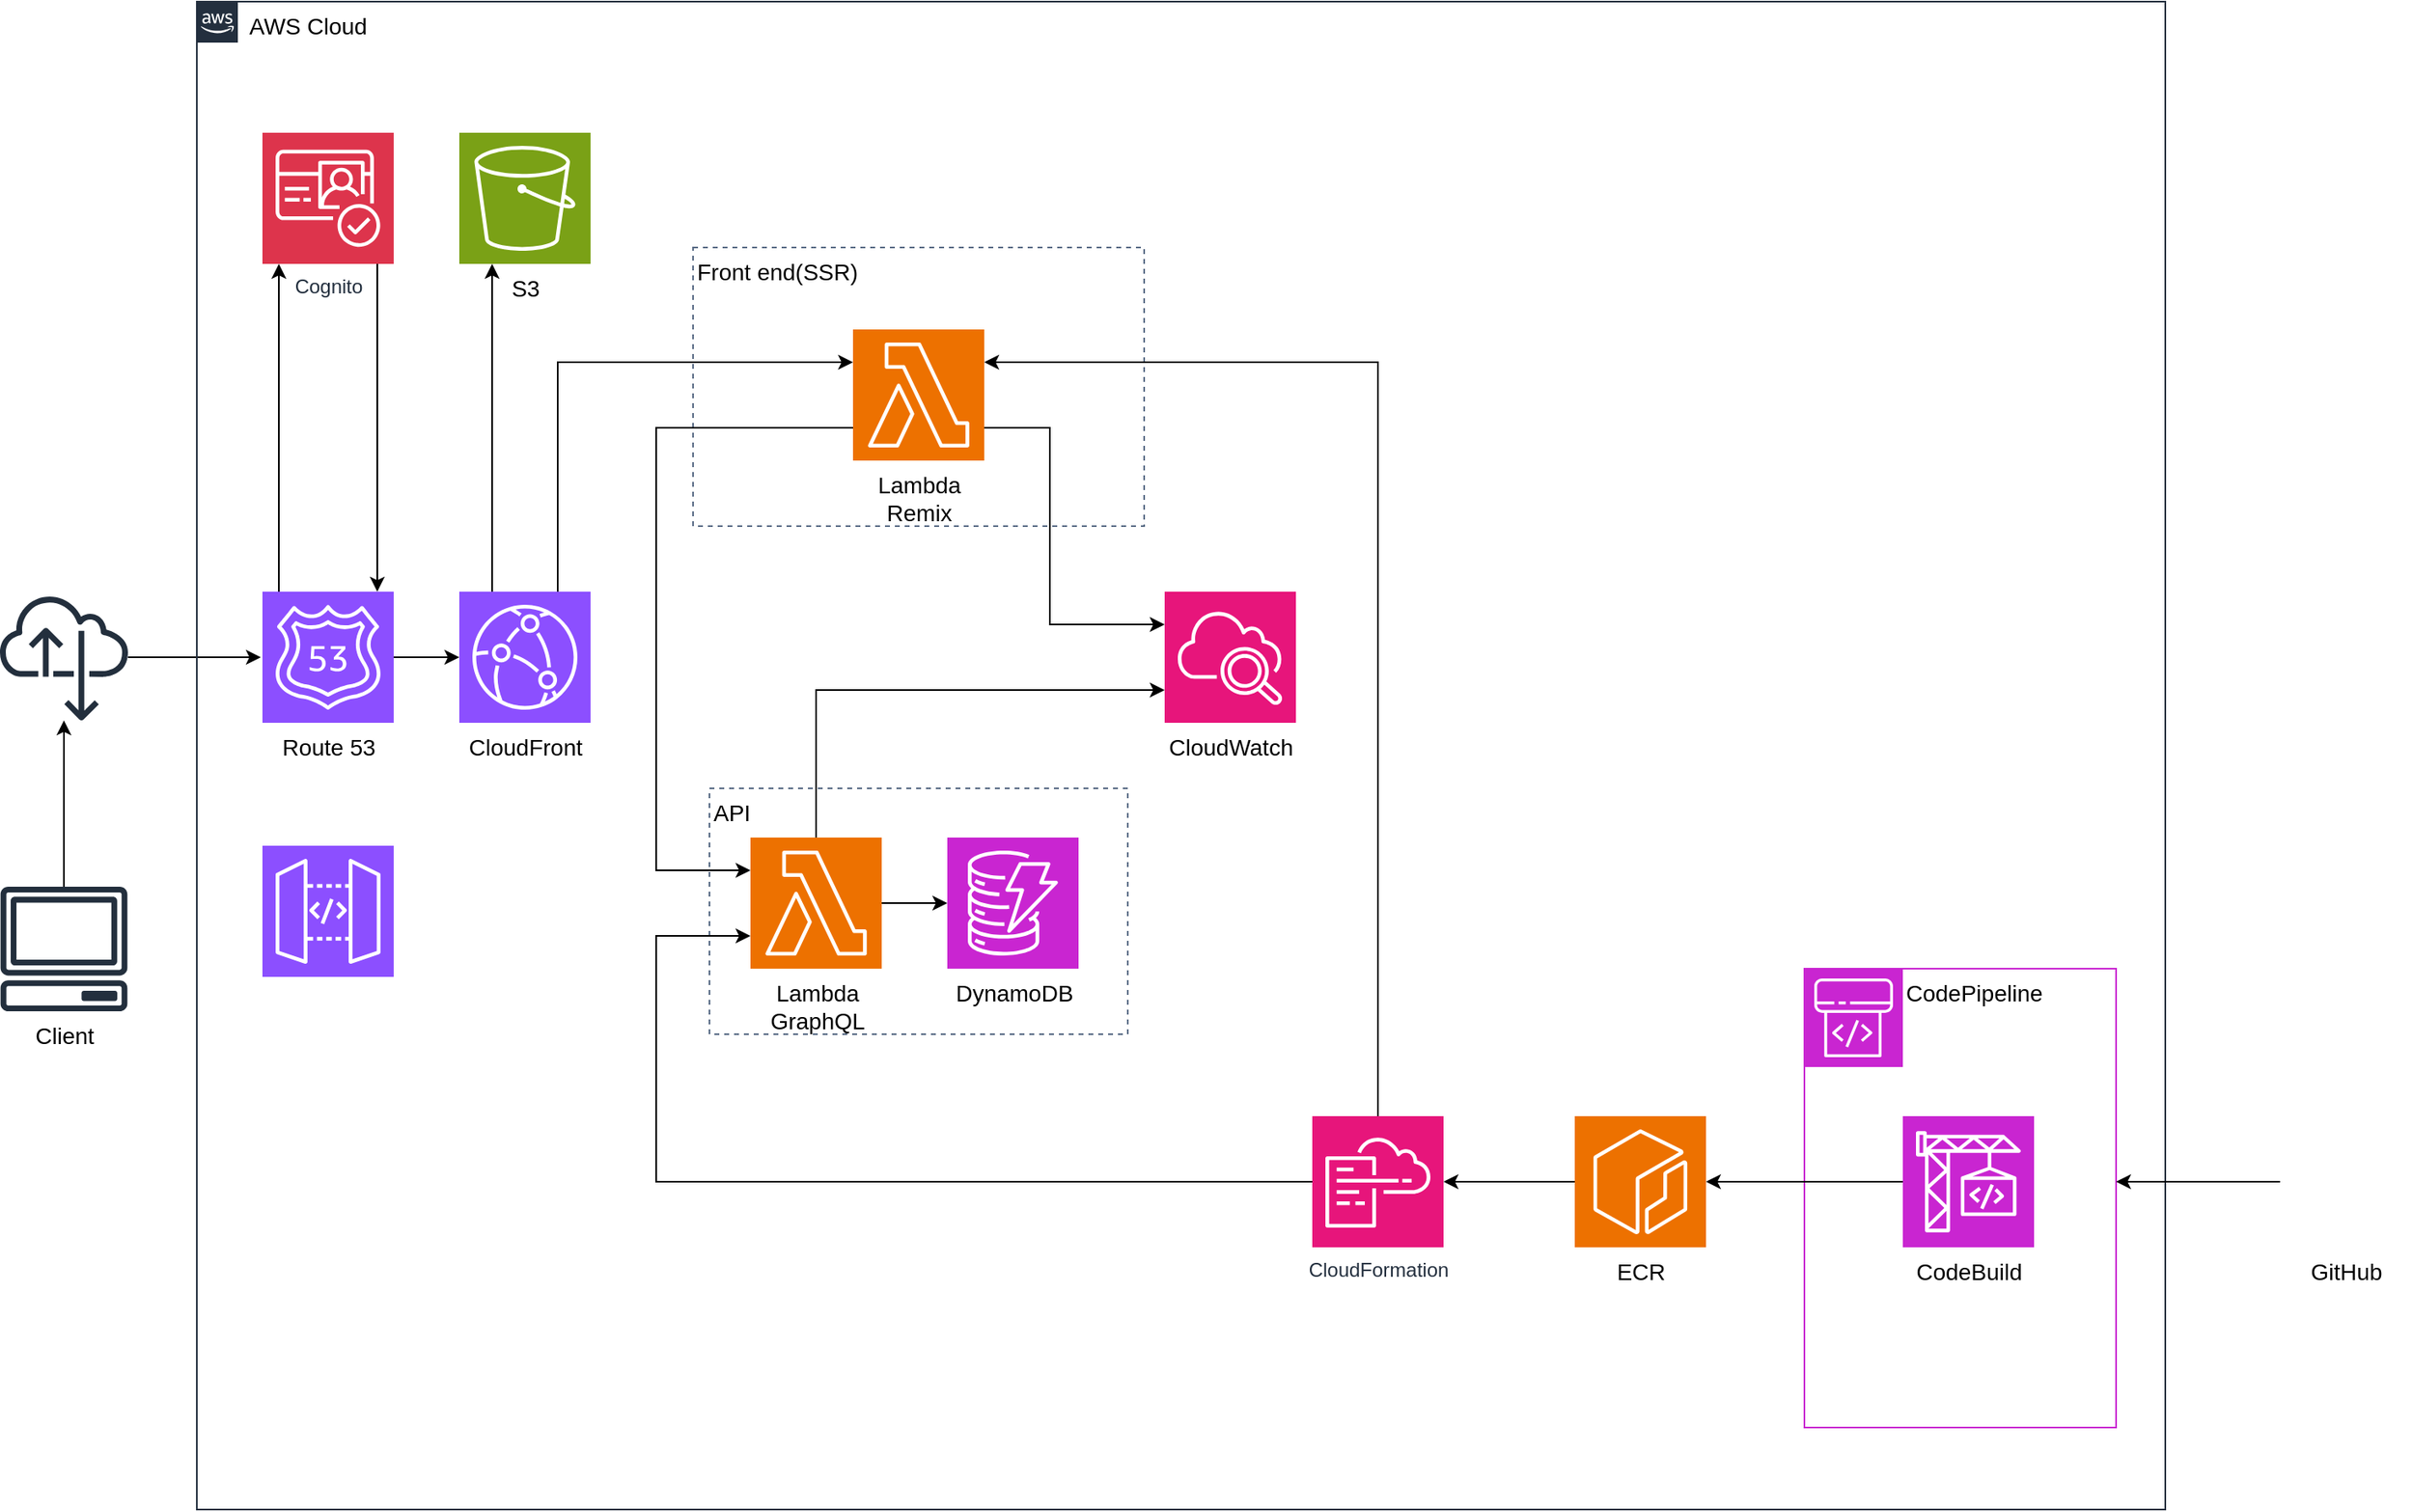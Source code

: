 <mxfile version="24.7.14">
  <diagram id="Ht1M8jgEwFfnCIfOTk4-" name="Page-1">
    <mxGraphModel dx="1934" dy="1140" grid="1" gridSize="10" guides="1" tooltips="1" connect="1" arrows="1" fold="1" page="1" pageScale="1" pageWidth="1654" pageHeight="1169" math="0" shadow="0">
      <root>
        <mxCell id="0" />
        <mxCell id="1" parent="0" />
        <mxCell id="db7kd97DLkEgXkuv01ct-26" style="edgeStyle=orthogonalEdgeStyle;rounded=0;orthogonalLoop=1;jettySize=auto;html=1;fontColor=#000000;fontSize=14;" edge="1" parent="1" source="db7kd97DLkEgXkuv01ct-1">
          <mxGeometry relative="1" as="geometry">
            <mxPoint x="239" y="600" as="targetPoint" />
          </mxGeometry>
        </mxCell>
        <mxCell id="db7kd97DLkEgXkuv01ct-1" value="" style="sketch=0;outlineConnect=0;fontColor=#000000;gradientColor=none;fillColor=#232F3D;strokeColor=none;dashed=0;verticalLabelPosition=bottom;verticalAlign=top;align=center;html=1;fontSize=14;fontStyle=0;aspect=fixed;pointerEvents=1;shape=mxgraph.aws4.internet_alt22;" vertex="1" parent="1">
          <mxGeometry x="80" y="561" width="78" height="78" as="geometry" />
        </mxCell>
        <mxCell id="db7kd97DLkEgXkuv01ct-2" value="AWS Cloud" style="points=[[0,0],[0.25,0],[0.5,0],[0.75,0],[1,0],[1,0.25],[1,0.5],[1,0.75],[1,1],[0.75,1],[0.5,1],[0.25,1],[0,1],[0,0.75],[0,0.5],[0,0.25]];outlineConnect=0;gradientColor=none;html=1;whiteSpace=wrap;fontSize=14;fontStyle=0;container=1;pointerEvents=0;collapsible=0;recursiveResize=0;shape=mxgraph.aws4.group;grIcon=mxgraph.aws4.group_aws_cloud_alt;strokeColor=#232F3E;fillColor=none;verticalAlign=top;align=left;spacingLeft=30;fontColor=#000000;dashed=0;" vertex="1" parent="1">
          <mxGeometry x="200" y="200" width="1200" height="920" as="geometry" />
        </mxCell>
        <mxCell id="db7kd97DLkEgXkuv01ct-111" value="&lt;div style=&quot;font-size: 14px;&quot;&gt;API&lt;/div&gt;" style="fillColor=none;strokeColor=#5A6C86;dashed=1;verticalAlign=top;fontStyle=0;fontColor=#000000;whiteSpace=wrap;html=1;align=left;fontSize=14;movable=1;resizable=1;rotatable=1;deletable=1;editable=1;locked=0;connectable=1;" vertex="1" parent="db7kd97DLkEgXkuv01ct-2">
          <mxGeometry x="312.5" y="480" width="255" height="150" as="geometry" />
        </mxCell>
        <mxCell id="db7kd97DLkEgXkuv01ct-110" value="Front end(SSR)" style="fillColor=none;strokeColor=#5A6C86;dashed=1;verticalAlign=top;fontStyle=0;fontColor=#000000;whiteSpace=wrap;html=1;align=left;fontSize=14;" vertex="1" parent="db7kd97DLkEgXkuv01ct-2">
          <mxGeometry x="302.5" y="150" width="275" height="170" as="geometry" />
        </mxCell>
        <mxCell id="db7kd97DLkEgXkuv01ct-38" value="CloudWatch" style="sketch=0;points=[[0,0,0],[0.25,0,0],[0.5,0,0],[0.75,0,0],[1,0,0],[0,1,0],[0.25,1,0],[0.5,1,0],[0.75,1,0],[1,1,0],[0,0.25,0],[0,0.5,0],[0,0.75,0],[1,0.25,0],[1,0.5,0],[1,0.75,0]];points=[[0,0,0],[0.25,0,0],[0.5,0,0],[0.75,0,0],[1,0,0],[0,1,0],[0.25,1,0],[0.5,1,0],[0.75,1,0],[1,1,0],[0,0.25,0],[0,0.5,0],[0,0.75,0],[1,0.25,0],[1,0.5,0],[1,0.75,0]];outlineConnect=0;fontColor=#000000;fillColor=#E7157B;strokeColor=#ffffff;dashed=0;verticalLabelPosition=bottom;verticalAlign=top;align=center;html=1;fontSize=14;fontStyle=0;aspect=fixed;shape=mxgraph.aws4.resourceIcon;resIcon=mxgraph.aws4.cloudwatch_2;" vertex="1" parent="db7kd97DLkEgXkuv01ct-2">
          <mxGeometry x="590" y="360" width="80" height="80" as="geometry" />
        </mxCell>
        <mxCell id="db7kd97DLkEgXkuv01ct-48" value="" style="points=[[0,0],[0.25,0],[0.5,0],[0.75,0],[1,0],[1,0.25],[1,0.5],[1,0.75],[1,1],[0.75,1],[0.5,1],[0.25,1],[0,1],[0,0.75],[0,0.5],[0,0.25]];outlineConnect=0;gradientColor=none;html=1;whiteSpace=wrap;fontSize=14;fontStyle=0;container=1;pointerEvents=0;collapsible=0;recursiveResize=0;shape=mxgraph.aws4.group;grIcon=mxgraph.aws4.group_vpc2;strokeColor=#C925D1;fillColor=none;verticalAlign=top;align=center;spacingLeft=30;fontColor=#000000;dashed=0;perimeterSpacing=0;" vertex="1" parent="db7kd97DLkEgXkuv01ct-2">
          <mxGeometry x="980" y="590" width="190" height="280" as="geometry" />
        </mxCell>
        <mxCell id="db7kd97DLkEgXkuv01ct-47" value="&lt;font style=&quot;font-size: 14px;&quot;&gt;CodePipeline&lt;/font&gt;" style="sketch=0;points=[[0,0,0],[0.25,0,0],[0.5,0,0],[0.75,0,0],[1,0,0],[0,1,0],[0.25,1,0],[0.5,1,0],[0.75,1,0],[1,1,0],[0,0.25,0],[0,0.5,0],[0,0.75,0],[1,0.25,0],[1,0.5,0],[1,0.75,0]];outlineConnect=0;fontColor=#000000;fillColor=#C925D1;strokeColor=#ffffff;dashed=0;verticalLabelPosition=middle;verticalAlign=top;align=left;html=1;fontSize=14;fontStyle=0;aspect=fixed;shape=mxgraph.aws4.resourceIcon;resIcon=mxgraph.aws4.codepipeline;labelPosition=right;" vertex="1" parent="db7kd97DLkEgXkuv01ct-48">
          <mxGeometry width="60" height="60" as="geometry" />
        </mxCell>
        <mxCell id="db7kd97DLkEgXkuv01ct-45" value="CodeBuild" style="sketch=0;points=[[0,0,0],[0.25,0,0],[0.5,0,0],[0.75,0,0],[1,0,0],[0,1,0],[0.25,1,0],[0.5,1,0],[0.75,1,0],[1,1,0],[0,0.25,0],[0,0.5,0],[0,0.75,0],[1,0.25,0],[1,0.5,0],[1,0.75,0]];outlineConnect=0;fontColor=#000000;fillColor=#C925D1;strokeColor=#ffffff;dashed=0;verticalLabelPosition=bottom;verticalAlign=top;align=center;html=1;fontSize=14;fontStyle=0;aspect=fixed;shape=mxgraph.aws4.resourceIcon;resIcon=mxgraph.aws4.codebuild;labelPosition=center;" vertex="1" parent="db7kd97DLkEgXkuv01ct-48">
          <mxGeometry x="60" y="90" width="80" height="80" as="geometry" />
        </mxCell>
        <mxCell id="db7kd97DLkEgXkuv01ct-120" style="edgeStyle=orthogonalEdgeStyle;rounded=0;orthogonalLoop=1;jettySize=auto;html=1;" edge="1" parent="db7kd97DLkEgXkuv01ct-2" source="db7kd97DLkEgXkuv01ct-43" target="db7kd97DLkEgXkuv01ct-119">
          <mxGeometry relative="1" as="geometry" />
        </mxCell>
        <mxCell id="db7kd97DLkEgXkuv01ct-43" value="ECR" style="sketch=0;points=[[0,0,0],[0.25,0,0],[0.5,0,0],[0.75,0,0],[1,0,0],[0,1,0],[0.25,1,0],[0.5,1,0],[0.75,1,0],[1,1,0],[0,0.25,0],[0,0.5,0],[0,0.75,0],[1,0.25,0],[1,0.5,0],[1,0.75,0]];outlineConnect=0;fontColor=#000000;fillColor=#ED7100;strokeColor=#ffffff;dashed=0;verticalLabelPosition=bottom;verticalAlign=top;align=center;html=1;fontSize=14;fontStyle=0;aspect=fixed;shape=mxgraph.aws4.resourceIcon;resIcon=mxgraph.aws4.ecr;labelPosition=center;" vertex="1" parent="db7kd97DLkEgXkuv01ct-2">
          <mxGeometry x="840" y="680" width="80" height="80" as="geometry" />
        </mxCell>
        <mxCell id="db7kd97DLkEgXkuv01ct-57" style="edgeStyle=orthogonalEdgeStyle;rounded=0;orthogonalLoop=1;jettySize=auto;html=1;entryX=1;entryY=0.5;entryDx=0;entryDy=0;entryPerimeter=0;fontColor=#000000;fontSize=14;" edge="1" parent="db7kd97DLkEgXkuv01ct-2" source="db7kd97DLkEgXkuv01ct-45" target="db7kd97DLkEgXkuv01ct-43">
          <mxGeometry relative="1" as="geometry">
            <Array as="points">
              <mxPoint x="1000" y="720" />
              <mxPoint x="1000" y="720" />
            </Array>
          </mxGeometry>
        </mxCell>
        <mxCell id="db7kd97DLkEgXkuv01ct-92" value="&lt;div style=&quot;font-size: 14px;&quot;&gt;S3&lt;/div&gt;" style="sketch=0;points=[[0,0,0],[0.25,0,0],[0.5,0,0],[0.75,0,0],[1,0,0],[0,1,0],[0.25,1,0],[0.5,1,0],[0.75,1,0],[1,1,0],[0,0.25,0],[0,0.5,0],[0,0.75,0],[1,0.25,0],[1,0.5,0],[1,0.75,0]];outlineConnect=0;fontColor=#000000;fillColor=#7AA116;strokeColor=#ffffff;dashed=0;verticalLabelPosition=bottom;verticalAlign=top;align=center;html=1;fontSize=14;fontStyle=0;aspect=fixed;shape=mxgraph.aws4.resourceIcon;resIcon=mxgraph.aws4.s3;" vertex="1" parent="db7kd97DLkEgXkuv01ct-2">
          <mxGeometry x="160" y="80" width="80" height="80" as="geometry" />
        </mxCell>
        <mxCell id="db7kd97DLkEgXkuv01ct-106" style="edgeStyle=orthogonalEdgeStyle;rounded=0;orthogonalLoop=1;jettySize=auto;html=1;fontColor=#000000;fontSize=14;" edge="1" parent="db7kd97DLkEgXkuv01ct-2" source="db7kd97DLkEgXkuv01ct-95" target="db7kd97DLkEgXkuv01ct-96">
          <mxGeometry relative="1" as="geometry" />
        </mxCell>
        <mxCell id="db7kd97DLkEgXkuv01ct-124" style="edgeStyle=orthogonalEdgeStyle;rounded=0;orthogonalLoop=1;jettySize=auto;html=1;" edge="1" parent="db7kd97DLkEgXkuv01ct-2" source="db7kd97DLkEgXkuv01ct-95" target="db7kd97DLkEgXkuv01ct-123">
          <mxGeometry relative="1" as="geometry">
            <Array as="points">
              <mxPoint x="50" y="260" />
              <mxPoint x="50" y="260" />
            </Array>
          </mxGeometry>
        </mxCell>
        <mxCell id="db7kd97DLkEgXkuv01ct-95" value="Route 53" style="sketch=0;points=[[0,0,0],[0.25,0,0],[0.5,0,0],[0.75,0,0],[1,0,0],[0,1,0],[0.25,1,0],[0.5,1,0],[0.75,1,0],[1,1,0],[0,0.25,0],[0,0.5,0],[0,0.75,0],[1,0.25,0],[1,0.5,0],[1,0.75,0]];outlineConnect=0;fontColor=#000000;fillColor=#8C4FFF;strokeColor=#ffffff;dashed=0;verticalLabelPosition=bottom;verticalAlign=top;align=center;html=1;fontSize=14;fontStyle=0;aspect=fixed;shape=mxgraph.aws4.resourceIcon;resIcon=mxgraph.aws4.route_53;direction=east;" vertex="1" parent="db7kd97DLkEgXkuv01ct-2">
          <mxGeometry x="40" y="360" width="80" height="80" as="geometry" />
        </mxCell>
        <mxCell id="db7kd97DLkEgXkuv01ct-103" style="edgeStyle=orthogonalEdgeStyle;rounded=0;orthogonalLoop=1;jettySize=auto;html=1;fontColor=#000000;fontSize=14;" edge="1" parent="db7kd97DLkEgXkuv01ct-2" source="db7kd97DLkEgXkuv01ct-96" target="db7kd97DLkEgXkuv01ct-92">
          <mxGeometry relative="1" as="geometry">
            <Array as="points">
              <mxPoint x="180" y="210" />
              <mxPoint x="180" y="210" />
            </Array>
          </mxGeometry>
        </mxCell>
        <mxCell id="db7kd97DLkEgXkuv01ct-104" style="edgeStyle=orthogonalEdgeStyle;rounded=0;orthogonalLoop=1;jettySize=auto;html=1;fontColor=#000000;fontSize=14;" edge="1" parent="db7kd97DLkEgXkuv01ct-2" source="db7kd97DLkEgXkuv01ct-96" target="db7kd97DLkEgXkuv01ct-97">
          <mxGeometry relative="1" as="geometry">
            <Array as="points">
              <mxPoint x="220" y="220" />
            </Array>
          </mxGeometry>
        </mxCell>
        <mxCell id="db7kd97DLkEgXkuv01ct-96" value="CloudFront" style="sketch=0;points=[[0,0,0],[0.25,0,0],[0.5,0,0],[0.75,0,0],[1,0,0],[0,1,0],[0.25,1,0],[0.5,1,0],[0.75,1,0],[1,1,0],[0,0.25,0],[0,0.5,0],[0,0.75,0],[1,0.25,0],[1,0.5,0],[1,0.75,0]];outlineConnect=0;fontColor=#000000;fillColor=#8C4FFF;strokeColor=#ffffff;dashed=0;verticalLabelPosition=bottom;verticalAlign=top;align=center;html=1;fontSize=14;fontStyle=0;aspect=fixed;shape=mxgraph.aws4.resourceIcon;resIcon=mxgraph.aws4.cloudfront;" vertex="1" parent="db7kd97DLkEgXkuv01ct-2">
          <mxGeometry x="160" y="360" width="80" height="80" as="geometry" />
        </mxCell>
        <mxCell id="db7kd97DLkEgXkuv01ct-102" style="edgeStyle=orthogonalEdgeStyle;rounded=0;orthogonalLoop=1;jettySize=auto;html=1;fontColor=#000000;fontSize=14;" edge="1" parent="db7kd97DLkEgXkuv01ct-2" source="db7kd97DLkEgXkuv01ct-97" target="db7kd97DLkEgXkuv01ct-38">
          <mxGeometry relative="1" as="geometry">
            <Array as="points">
              <mxPoint x="520" y="260" />
              <mxPoint x="520" y="380" />
            </Array>
          </mxGeometry>
        </mxCell>
        <mxCell id="db7kd97DLkEgXkuv01ct-118" style="edgeStyle=orthogonalEdgeStyle;rounded=0;orthogonalLoop=1;jettySize=auto;html=1;" edge="1" parent="db7kd97DLkEgXkuv01ct-2" source="db7kd97DLkEgXkuv01ct-97" target="db7kd97DLkEgXkuv01ct-98">
          <mxGeometry relative="1" as="geometry">
            <Array as="points">
              <mxPoint x="280" y="260" />
              <mxPoint x="280" y="530" />
            </Array>
          </mxGeometry>
        </mxCell>
        <mxCell id="db7kd97DLkEgXkuv01ct-97" value="&lt;div style=&quot;font-size: 14px;&quot;&gt;Lambda&lt;/div&gt;&lt;div style=&quot;font-size: 14px;&quot;&gt;Remix&lt;br style=&quot;font-size: 14px;&quot;&gt;&lt;/div&gt;" style="sketch=0;points=[[0,0,0],[0.25,0,0],[0.5,0,0],[0.75,0,0],[1,0,0],[0,1,0],[0.25,1,0],[0.5,1,0],[0.75,1,0],[1,1,0],[0,0.25,0],[0,0.5,0],[0,0.75,0],[1,0.25,0],[1,0.5,0],[1,0.75,0]];outlineConnect=0;fontColor=#000000;fillColor=#ED7100;strokeColor=#ffffff;dashed=0;verticalLabelPosition=bottom;verticalAlign=top;align=center;html=1;fontSize=14;fontStyle=0;aspect=fixed;shape=mxgraph.aws4.resourceIcon;resIcon=mxgraph.aws4.lambda;" vertex="1" parent="db7kd97DLkEgXkuv01ct-2">
          <mxGeometry x="400" y="200" width="80" height="80" as="geometry" />
        </mxCell>
        <mxCell id="db7kd97DLkEgXkuv01ct-101" style="edgeStyle=orthogonalEdgeStyle;rounded=0;orthogonalLoop=1;jettySize=auto;html=1;fontColor=#000000;fontSize=14;" edge="1" parent="db7kd97DLkEgXkuv01ct-2" source="db7kd97DLkEgXkuv01ct-98" target="db7kd97DLkEgXkuv01ct-38">
          <mxGeometry relative="1" as="geometry">
            <Array as="points">
              <mxPoint x="378" y="420" />
            </Array>
          </mxGeometry>
        </mxCell>
        <mxCell id="db7kd97DLkEgXkuv01ct-109" style="edgeStyle=orthogonalEdgeStyle;rounded=0;orthogonalLoop=1;jettySize=auto;html=1;fontColor=#000000;fontSize=14;" edge="1" parent="db7kd97DLkEgXkuv01ct-2" source="db7kd97DLkEgXkuv01ct-98" target="db7kd97DLkEgXkuv01ct-34">
          <mxGeometry relative="1" as="geometry" />
        </mxCell>
        <mxCell id="db7kd97DLkEgXkuv01ct-34" value="DynamoDB" style="sketch=0;points=[[0,0,0],[0.25,0,0],[0.5,0,0],[0.75,0,0],[1,0,0],[0,1,0],[0.25,1,0],[0.5,1,0],[0.75,1,0],[1,1,0],[0,0.25,0],[0,0.5,0],[0,0.75,0],[1,0.25,0],[1,0.5,0],[1,0.75,0]];outlineConnect=0;fontColor=#000000;fillColor=#C925D1;strokeColor=#ffffff;dashed=0;verticalLabelPosition=bottom;verticalAlign=top;align=center;html=1;fontSize=14;fontStyle=0;aspect=fixed;shape=mxgraph.aws4.resourceIcon;resIcon=mxgraph.aws4.dynamodb;fillStyle=auto;" vertex="1" parent="db7kd97DLkEgXkuv01ct-2">
          <mxGeometry x="457.5" y="510" width="80" height="80" as="geometry" />
        </mxCell>
        <mxCell id="db7kd97DLkEgXkuv01ct-98" value="&lt;div style=&quot;font-size: 14px;&quot;&gt;Lambda&lt;br style=&quot;font-size: 14px;&quot;&gt;&lt;/div&gt;&lt;div style=&quot;font-size: 14px;&quot;&gt;GraphQL&lt;/div&gt;" style="sketch=0;points=[[0,0,0],[0.25,0,0],[0.5,0,0],[0.75,0,0],[1,0,0],[0,1,0],[0.25,1,0],[0.5,1,0],[0.75,1,0],[1,1,0],[0,0.25,0],[0,0.5,0],[0,0.75,0],[1,0.25,0],[1,0.5,0],[1,0.75,0]];outlineConnect=0;fontColor=#000000;fillColor=#ED7100;strokeColor=#ffffff;dashed=0;verticalLabelPosition=bottom;verticalAlign=top;align=center;html=1;fontSize=14;fontStyle=0;aspect=fixed;shape=mxgraph.aws4.resourceIcon;resIcon=mxgraph.aws4.lambda;" vertex="1" parent="db7kd97DLkEgXkuv01ct-2">
          <mxGeometry x="337.5" y="510" width="80" height="80" as="geometry" />
        </mxCell>
        <mxCell id="db7kd97DLkEgXkuv01ct-121" style="edgeStyle=orthogonalEdgeStyle;rounded=0;orthogonalLoop=1;jettySize=auto;html=1;" edge="1" parent="db7kd97DLkEgXkuv01ct-2" source="db7kd97DLkEgXkuv01ct-119" target="db7kd97DLkEgXkuv01ct-98">
          <mxGeometry relative="1" as="geometry">
            <Array as="points">
              <mxPoint x="280" y="720" />
              <mxPoint x="280" y="570" />
            </Array>
          </mxGeometry>
        </mxCell>
        <mxCell id="db7kd97DLkEgXkuv01ct-122" style="edgeStyle=orthogonalEdgeStyle;rounded=0;orthogonalLoop=1;jettySize=auto;html=1;" edge="1" parent="db7kd97DLkEgXkuv01ct-2" source="db7kd97DLkEgXkuv01ct-119" target="db7kd97DLkEgXkuv01ct-97">
          <mxGeometry relative="1" as="geometry">
            <Array as="points">
              <mxPoint x="720" y="220" />
            </Array>
          </mxGeometry>
        </mxCell>
        <mxCell id="db7kd97DLkEgXkuv01ct-119" value="CloudFormation" style="sketch=0;points=[[0,0,0],[0.25,0,0],[0.5,0,0],[0.75,0,0],[1,0,0],[0,1,0],[0.25,1,0],[0.5,1,0],[0.75,1,0],[1,1,0],[0,0.25,0],[0,0.5,0],[0,0.75,0],[1,0.25,0],[1,0.5,0],[1,0.75,0]];points=[[0,0,0],[0.25,0,0],[0.5,0,0],[0.75,0,0],[1,0,0],[0,1,0],[0.25,1,0],[0.5,1,0],[0.75,1,0],[1,1,0],[0,0.25,0],[0,0.5,0],[0,0.75,0],[1,0.25,0],[1,0.5,0],[1,0.75,0]];outlineConnect=0;fontColor=#232F3E;fillColor=#E7157B;strokeColor=#ffffff;dashed=0;verticalLabelPosition=bottom;verticalAlign=top;align=center;html=1;fontSize=12;fontStyle=0;aspect=fixed;shape=mxgraph.aws4.resourceIcon;resIcon=mxgraph.aws4.cloudformation;" vertex="1" parent="db7kd97DLkEgXkuv01ct-2">
          <mxGeometry x="680" y="680" width="80" height="80" as="geometry" />
        </mxCell>
        <mxCell id="db7kd97DLkEgXkuv01ct-125" style="edgeStyle=orthogonalEdgeStyle;rounded=0;orthogonalLoop=1;jettySize=auto;html=1;" edge="1" parent="db7kd97DLkEgXkuv01ct-2" source="db7kd97DLkEgXkuv01ct-123" target="db7kd97DLkEgXkuv01ct-95">
          <mxGeometry relative="1" as="geometry">
            <Array as="points">
              <mxPoint x="110" y="260" />
              <mxPoint x="110" y="260" />
            </Array>
          </mxGeometry>
        </mxCell>
        <mxCell id="db7kd97DLkEgXkuv01ct-123" value="Cognito" style="sketch=0;points=[[0,0,0],[0.25,0,0],[0.5,0,0],[0.75,0,0],[1,0,0],[0,1,0],[0.25,1,0],[0.5,1,0],[0.75,1,0],[1,1,0],[0,0.25,0],[0,0.5,0],[0,0.75,0],[1,0.25,0],[1,0.5,0],[1,0.75,0]];outlineConnect=0;fontColor=#232F3E;fillColor=#DD344C;strokeColor=#ffffff;dashed=0;verticalLabelPosition=bottom;verticalAlign=top;align=center;html=1;fontSize=12;fontStyle=0;aspect=fixed;shape=mxgraph.aws4.resourceIcon;resIcon=mxgraph.aws4.cognito;" vertex="1" parent="db7kd97DLkEgXkuv01ct-2">
          <mxGeometry x="40" y="80" width="80" height="80" as="geometry" />
        </mxCell>
        <mxCell id="db7kd97DLkEgXkuv01ct-126" value="" style="sketch=0;points=[[0,0,0],[0.25,0,0],[0.5,0,0],[0.75,0,0],[1,0,0],[0,1,0],[0.25,1,0],[0.5,1,0],[0.75,1,0],[1,1,0],[0,0.25,0],[0,0.5,0],[0,0.75,0],[1,0.25,0],[1,0.5,0],[1,0.75,0]];outlineConnect=0;fontColor=#232F3E;fillColor=#8C4FFF;strokeColor=#ffffff;dashed=0;verticalLabelPosition=bottom;verticalAlign=top;align=center;html=1;fontSize=12;fontStyle=0;aspect=fixed;shape=mxgraph.aws4.resourceIcon;resIcon=mxgraph.aws4.api_gateway;" vertex="1" parent="db7kd97DLkEgXkuv01ct-2">
          <mxGeometry x="40" y="515" width="80" height="80" as="geometry" />
        </mxCell>
        <mxCell id="db7kd97DLkEgXkuv01ct-27" style="edgeStyle=orthogonalEdgeStyle;rounded=0;orthogonalLoop=1;jettySize=auto;html=1;fontColor=#000000;fontSize=14;" edge="1" parent="1" source="db7kd97DLkEgXkuv01ct-11" target="db7kd97DLkEgXkuv01ct-1">
          <mxGeometry relative="1" as="geometry" />
        </mxCell>
        <mxCell id="db7kd97DLkEgXkuv01ct-11" value="Client" style="sketch=0;outlineConnect=0;fontColor=#000000;gradientColor=none;fillColor=#232F3D;strokeColor=none;dashed=0;verticalLabelPosition=bottom;verticalAlign=top;align=center;html=1;fontSize=14;fontStyle=0;aspect=fixed;pointerEvents=1;shape=mxgraph.aws4.client;" vertex="1" parent="1">
          <mxGeometry x="80" y="740" width="78" height="76" as="geometry" />
        </mxCell>
        <mxCell id="db7kd97DLkEgXkuv01ct-50" style="edgeStyle=orthogonalEdgeStyle;rounded=0;orthogonalLoop=1;jettySize=auto;html=1;fontColor=#000000;fontSize=14;" edge="1" parent="1" source="db7kd97DLkEgXkuv01ct-39" target="db7kd97DLkEgXkuv01ct-48">
          <mxGeometry relative="1" as="geometry">
            <Array as="points">
              <mxPoint x="1440" y="920" />
              <mxPoint x="1440" y="920" />
            </Array>
          </mxGeometry>
        </mxCell>
        <mxCell id="db7kd97DLkEgXkuv01ct-39" value="GitHub" style="shape=image;html=1;verticalAlign=top;verticalLabelPosition=bottom;labelBackgroundColor=#ffffff;imageAspect=0;aspect=fixed;image=https://cdn4.iconfinder.com/data/icons/ionicons/512/icon-social-github-128.png;fontColor=#000000;fontSize=14;" vertex="1" parent="1">
          <mxGeometry x="1470" y="880" width="80" height="80" as="geometry" />
        </mxCell>
      </root>
    </mxGraphModel>
  </diagram>
</mxfile>
